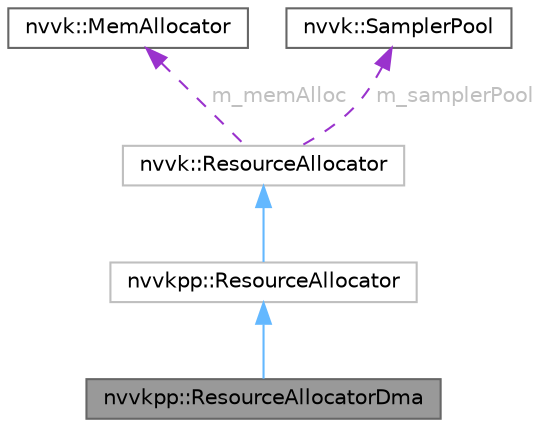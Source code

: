 digraph "nvvkpp::ResourceAllocatorDma"
{
 // LATEX_PDF_SIZE
  bgcolor="transparent";
  edge [fontname=Helvetica,fontsize=10,labelfontname=Helvetica,labelfontsize=10];
  node [fontname=Helvetica,fontsize=10,shape=box,height=0.2,width=0.4];
  Node1 [id="Node000001",label="nvvkpp::ResourceAllocatorDma",height=0.2,width=0.4,color="gray40", fillcolor="grey60", style="filled", fontcolor="black",tooltip=" "];
  Node2 -> Node1 [id="edge1_Node000001_Node000002",dir="back",color="steelblue1",style="solid",tooltip=" "];
  Node2 [id="Node000002",label="nvvkpp::ResourceAllocator",height=0.2,width=0.4,color="grey75", fillcolor="white", style="filled",URL="$classnvvkpp_1_1_resource_allocator.html",tooltip=" "];
  Node3 -> Node2 [id="edge2_Node000002_Node000003",dir="back",color="steelblue1",style="solid",tooltip=" "];
  Node3 [id="Node000003",label="nvvk::ResourceAllocator",height=0.2,width=0.4,color="grey75", fillcolor="white", style="filled",URL="$classnvvk_1_1_resource_allocator.html",tooltip=" "];
  Node4 -> Node3 [id="edge3_Node000003_Node000004",dir="back",color="darkorchid3",style="dashed",tooltip=" ",label=" m_memAlloc",fontcolor="grey" ];
  Node4 [id="Node000004",label="nvvk::MemAllocator",height=0.2,width=0.4,color="gray40", fillcolor="white", style="filled",URL="$classnvvk_1_1_mem_allocator.html",tooltip=" "];
  Node5 -> Node3 [id="edge4_Node000003_Node000005",dir="back",color="darkorchid3",style="dashed",tooltip=" ",label=" m_samplerPool",fontcolor="grey" ];
  Node5 [id="Node000005",label="nvvk::SamplerPool",height=0.2,width=0.4,color="gray40", fillcolor="white", style="filled",URL="$classnvvk_1_1_sampler_pool.html",tooltip=" "];
}
